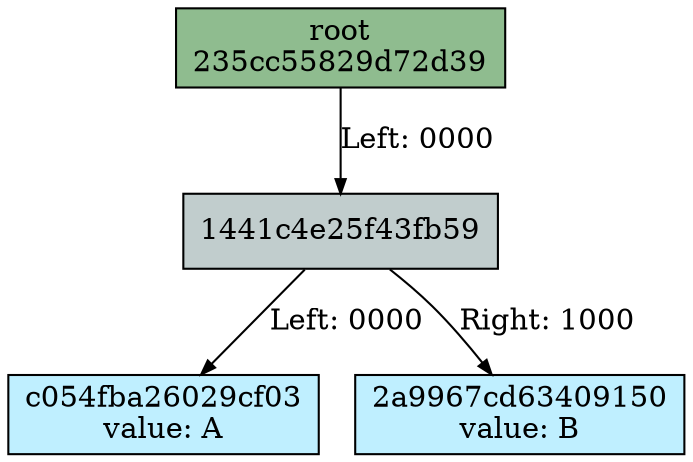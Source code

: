 Digraph merkletree {

h235cc55829d72d39 -> h1441c4e25f43fb59 [arrowsize=0.7 label="Left: 0000\l" nojustify=true ];
h1441c4e25f43fb59 -> hc054fba26029cf03 [arrowsize=0.7 label="Left: 0000" nojustify=true ];
h1441c4e25f43fb59 -> h2a9967cd63409150 [arrowsize=0.7 label="Right: 1000" nojustify=true ];

Subgraph depth_0 {
rank=same

h235cc55829d72d39 [fillcolor=darkseagreen label="root\n235cc55829d72d39" ordering=out shape=box style=filled ];
}


Subgraph depth_4 {
rank=same

h1441c4e25f43fb59 [fillcolor=azure3 label="1441c4e25f43fb59" ordering=out shape=box style=filled ];
}


Subgraph depth_256 {
rank=same

hc054fba26029cf03 [fillcolor=lightblue1 label="c054fba26029cf03\nvalue: A" ordering=out shape=box style=filled ];
h2a9967cd63409150 [fillcolor=lightblue1 label="2a9967cd63409150\nvalue: B" ordering=out shape=box style=filled ];
}

}
